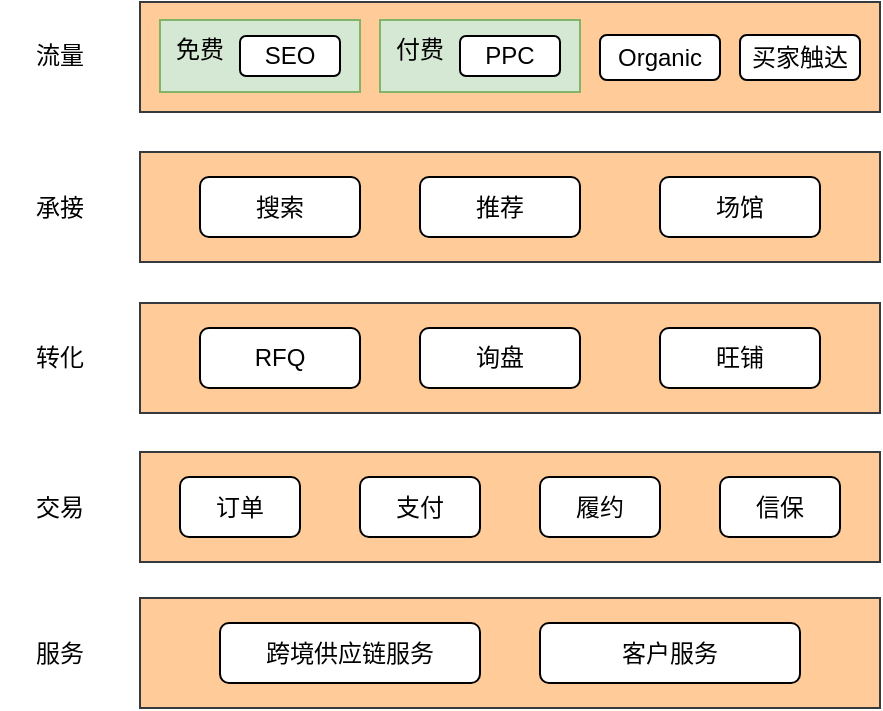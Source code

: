 <mxfile version="21.6.8" type="github">
  <diagram name="第 1 页" id="QdiB_GEEpdpEYnQheQW6">
    <mxGraphModel dx="985" dy="536" grid="1" gridSize="10" guides="1" tooltips="1" connect="1" arrows="1" fold="1" page="1" pageScale="1" pageWidth="827" pageHeight="1169" math="0" shadow="0">
      <root>
        <mxCell id="0" />
        <mxCell id="1" parent="0" />
        <mxCell id="ng76kcasEYmsNSuXWDYz-1" value="流量" style="text;html=1;align=center;verticalAlign=middle;whiteSpace=wrap;rounded=0;" vertex="1" parent="1">
          <mxGeometry x="190" y="77" width="60" height="30" as="geometry" />
        </mxCell>
        <mxCell id="ng76kcasEYmsNSuXWDYz-2" value="" style="rounded=0;whiteSpace=wrap;html=1;fillColor=#ffcc99;strokeColor=#36393d;" vertex="1" parent="1">
          <mxGeometry x="260" y="65" width="370" height="55" as="geometry" />
        </mxCell>
        <mxCell id="ng76kcasEYmsNSuXWDYz-8" value="" style="rounded=0;whiteSpace=wrap;html=1;fillColor=#d5e8d4;strokeColor=#82b366;" vertex="1" parent="1">
          <mxGeometry x="270" y="74" width="100" height="36" as="geometry" />
        </mxCell>
        <mxCell id="ng76kcasEYmsNSuXWDYz-6" value="SEO" style="rounded=1;whiteSpace=wrap;html=1;" vertex="1" parent="1">
          <mxGeometry x="310" y="82" width="50" height="20" as="geometry" />
        </mxCell>
        <mxCell id="ng76kcasEYmsNSuXWDYz-4" value="免费" style="text;html=1;strokeColor=none;fillColor=none;align=center;verticalAlign=middle;whiteSpace=wrap;rounded=0;" vertex="1" parent="1">
          <mxGeometry x="260" y="74" width="60" height="30" as="geometry" />
        </mxCell>
        <mxCell id="ng76kcasEYmsNSuXWDYz-9" value="Organic" style="rounded=1;whiteSpace=wrap;html=1;" vertex="1" parent="1">
          <mxGeometry x="490" y="81.5" width="60" height="22.5" as="geometry" />
        </mxCell>
        <mxCell id="ng76kcasEYmsNSuXWDYz-10" value="买家触达" style="rounded=1;whiteSpace=wrap;html=1;" vertex="1" parent="1">
          <mxGeometry x="560" y="81.5" width="60" height="22.5" as="geometry" />
        </mxCell>
        <mxCell id="ng76kcasEYmsNSuXWDYz-15" value="" style="rounded=0;whiteSpace=wrap;html=1;fillColor=#d5e8d4;strokeColor=#82b366;" vertex="1" parent="1">
          <mxGeometry x="380" y="74" width="100" height="36" as="geometry" />
        </mxCell>
        <mxCell id="ng76kcasEYmsNSuXWDYz-16" value="PPC" style="rounded=1;whiteSpace=wrap;html=1;" vertex="1" parent="1">
          <mxGeometry x="420" y="82" width="50" height="20" as="geometry" />
        </mxCell>
        <mxCell id="ng76kcasEYmsNSuXWDYz-17" value="付费" style="text;html=1;strokeColor=none;fillColor=none;align=center;verticalAlign=middle;whiteSpace=wrap;rounded=0;" vertex="1" parent="1">
          <mxGeometry x="370" y="74" width="60" height="30" as="geometry" />
        </mxCell>
        <mxCell id="ng76kcasEYmsNSuXWDYz-18" value="承接" style="text;html=1;strokeColor=none;fillColor=none;align=center;verticalAlign=middle;whiteSpace=wrap;rounded=0;" vertex="1" parent="1">
          <mxGeometry x="190" y="152.5" width="60" height="30" as="geometry" />
        </mxCell>
        <mxCell id="ng76kcasEYmsNSuXWDYz-19" value="" style="rounded=0;whiteSpace=wrap;html=1;fillColor=#ffcc99;strokeColor=#36393d;" vertex="1" parent="1">
          <mxGeometry x="260" y="140" width="370" height="55" as="geometry" />
        </mxCell>
        <mxCell id="ng76kcasEYmsNSuXWDYz-20" value="搜索" style="rounded=1;whiteSpace=wrap;html=1;" vertex="1" parent="1">
          <mxGeometry x="290" y="152.5" width="80" height="30" as="geometry" />
        </mxCell>
        <mxCell id="ng76kcasEYmsNSuXWDYz-21" value="推荐" style="rounded=1;whiteSpace=wrap;html=1;" vertex="1" parent="1">
          <mxGeometry x="400" y="152.5" width="80" height="30" as="geometry" />
        </mxCell>
        <mxCell id="ng76kcasEYmsNSuXWDYz-22" value="场馆" style="rounded=1;whiteSpace=wrap;html=1;" vertex="1" parent="1">
          <mxGeometry x="520" y="152.5" width="80" height="30" as="geometry" />
        </mxCell>
        <mxCell id="ng76kcasEYmsNSuXWDYz-23" value="转化" style="text;html=1;strokeColor=none;fillColor=none;align=center;verticalAlign=middle;whiteSpace=wrap;rounded=0;" vertex="1" parent="1">
          <mxGeometry x="190" y="228" width="60" height="30" as="geometry" />
        </mxCell>
        <mxCell id="ng76kcasEYmsNSuXWDYz-25" value="" style="rounded=0;whiteSpace=wrap;html=1;fillColor=#ffcc99;strokeColor=#36393d;" vertex="1" parent="1">
          <mxGeometry x="260" y="215.5" width="370" height="55" as="geometry" />
        </mxCell>
        <mxCell id="ng76kcasEYmsNSuXWDYz-26" value="RFQ" style="rounded=1;whiteSpace=wrap;html=1;" vertex="1" parent="1">
          <mxGeometry x="290" y="228" width="80" height="30" as="geometry" />
        </mxCell>
        <mxCell id="ng76kcasEYmsNSuXWDYz-27" value="询盘" style="rounded=1;whiteSpace=wrap;html=1;" vertex="1" parent="1">
          <mxGeometry x="400" y="228" width="80" height="30" as="geometry" />
        </mxCell>
        <mxCell id="ng76kcasEYmsNSuXWDYz-28" value="旺铺" style="rounded=1;whiteSpace=wrap;html=1;" vertex="1" parent="1">
          <mxGeometry x="520" y="228" width="80" height="30" as="geometry" />
        </mxCell>
        <mxCell id="ng76kcasEYmsNSuXWDYz-29" value="交易" style="text;html=1;strokeColor=none;fillColor=none;align=center;verticalAlign=middle;whiteSpace=wrap;rounded=0;" vertex="1" parent="1">
          <mxGeometry x="190" y="302.5" width="60" height="30" as="geometry" />
        </mxCell>
        <mxCell id="ng76kcasEYmsNSuXWDYz-30" value="" style="rounded=0;whiteSpace=wrap;html=1;fillColor=#ffcc99;strokeColor=#36393d;" vertex="1" parent="1">
          <mxGeometry x="260" y="290" width="370" height="55" as="geometry" />
        </mxCell>
        <mxCell id="ng76kcasEYmsNSuXWDYz-31" value="订单" style="rounded=1;whiteSpace=wrap;html=1;" vertex="1" parent="1">
          <mxGeometry x="280" y="302.5" width="60" height="30" as="geometry" />
        </mxCell>
        <mxCell id="ng76kcasEYmsNSuXWDYz-32" value="支付" style="rounded=1;whiteSpace=wrap;html=1;" vertex="1" parent="1">
          <mxGeometry x="370" y="302.5" width="60" height="30" as="geometry" />
        </mxCell>
        <mxCell id="ng76kcasEYmsNSuXWDYz-33" value="履约" style="rounded=1;whiteSpace=wrap;html=1;" vertex="1" parent="1">
          <mxGeometry x="460" y="302.5" width="60" height="30" as="geometry" />
        </mxCell>
        <mxCell id="ng76kcasEYmsNSuXWDYz-34" value="信保" style="rounded=1;whiteSpace=wrap;html=1;" vertex="1" parent="1">
          <mxGeometry x="550" y="302.5" width="60" height="30" as="geometry" />
        </mxCell>
        <mxCell id="ng76kcasEYmsNSuXWDYz-36" value="服务" style="text;html=1;strokeColor=none;fillColor=none;align=center;verticalAlign=middle;whiteSpace=wrap;rounded=0;" vertex="1" parent="1">
          <mxGeometry x="190" y="375.5" width="60" height="30" as="geometry" />
        </mxCell>
        <mxCell id="ng76kcasEYmsNSuXWDYz-37" value="" style="rounded=0;whiteSpace=wrap;html=1;fillColor=#ffcc99;strokeColor=#36393d;" vertex="1" parent="1">
          <mxGeometry x="260" y="363" width="370" height="55" as="geometry" />
        </mxCell>
        <mxCell id="ng76kcasEYmsNSuXWDYz-38" value="跨境供应链服务" style="rounded=1;whiteSpace=wrap;html=1;" vertex="1" parent="1">
          <mxGeometry x="300" y="375.5" width="130" height="30" as="geometry" />
        </mxCell>
        <mxCell id="ng76kcasEYmsNSuXWDYz-40" value="客户服务" style="rounded=1;whiteSpace=wrap;html=1;" vertex="1" parent="1">
          <mxGeometry x="460" y="375.5" width="130" height="30" as="geometry" />
        </mxCell>
      </root>
    </mxGraphModel>
  </diagram>
</mxfile>
